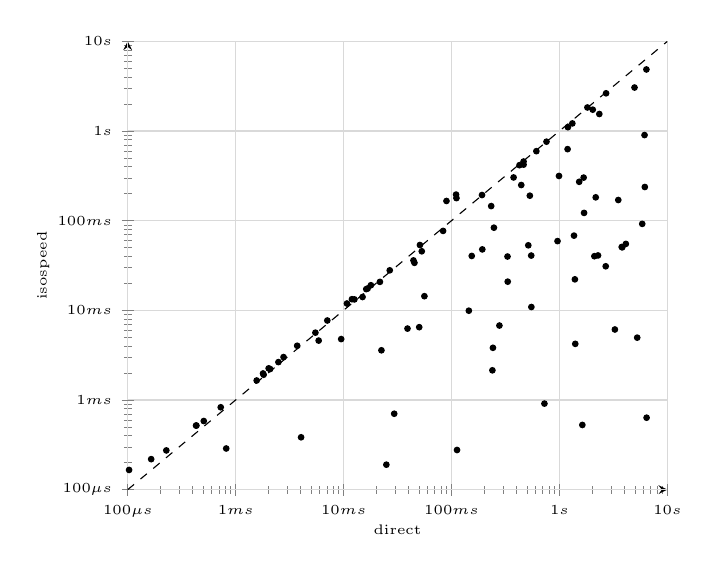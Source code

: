 \begin{tikzpicture}
\begin{axis}[
	font = \tiny,
	axis lines = left,
	axis lines = left,
	grid = major,
	grid style = {draw=gray!30},
	xmode = log,
	ymode = log,
	ymin = 0.1,
	ymax = 10000,
	xmin = 0.1,
	xmax = 10000,
	xlabel = {direct},
	ylabel = {isospeed},
	label shift = {-6pt},
	% log ticks with fixed point,
	xtick = {0.1, 1, 10, 100, 1000, 10000, 100000, 1000000, 10000000},
	ytick = {0.1, 1, 10, 100, 1000, 10000, 100000, 1000000, 10000000},
	xticklabels = \empty,
	yticklabels = \empty,
	extra x ticks = {0.1, 1, 10, 100, 1000, 10000, 60000, 600000, 1800000, 3600000},
	extra x tick labels = {$100 {\mu}s$, $1 ms$, $10 ms$, $100 ms$, $1 s$, $10 s$, $1 m.$, $10 m.$, $30 m.$, $1 h$},
	extra y ticks = {0.1, 1, 10, 100, 1000, 10000, 60000, 600000, 1800000, 3600000},
	extra y tick labels = {$100 {\mu}s$, $1 ms$, $10 ms$, $100 ms$, $1 s$, $10 s$, $1 m.$, $10 m.$, $30 m.$, $1 h$},
]
	\addplot [only marks, mark size=1pt] coordinates {
		(7.075, 7.706)
		(1676.596, 302.271)
		(330.383, 39.833)
		(4.041, 0.384)
		(1692.272, 122.113)
		(9.507, 4.781)
		(1.567, 1.651)
		(0.818, 0.288)
		(426.721, 415.946)
		(1190.544, 627.95)
		(376.2, 303.506)
		(1390.977, 22.168)
		(56.13, 14.387)
		(0.228, 0.274)
		(0.728, 0.83)
		(10.748, 11.916)
		(3.718, 4.029)
		(5.88, 4.6)
		(2.78, 3.011)
		(14.997, 14.083)
		(21.727, 20.775)
		(11.963, 13.318)
		(278.041, 6.768)
		(111.171, 178.513)
		(191.829, 193.294)
		(6146.995, 901.248)
		(239.357, 2.144)
		(242.125, 3.82)
		(991.057, 315.197)
		(24.926, 0.19)
		(514.963, 53.12)
		(1631.482, 0.527)
		(5.485, 5.639)
		(53.05, 45.556)
		(331.915, 20.887)
		(2.086, 2.214)
		(6186.447, 237.481)
		(2108.114, 40.171)
		(548.032, 40.828)
		(112.51, 0.277)
		(0.43, 0.519)
		(1524.931, 271.279)
		(2278.724, 40.969)
		(193.03, 47.847)
		(759.027, 760.655)
		(5851.097, 92.119)
		(22.434, 3.584)
		(12.602, 13.249)
		(4964.105, 3053.899)
		(6422.869, 0.635)
		(44.429, 36.048)
		(2343.251, 1547.747)
		(3819.829, 50.47)
		(1.795, 1.979)
		(2.492, 2.647)
		(465.367, 421.86)
		(50.994, 53.518)
		(1.817, 1.915)
		(144.835, 9.909)
		(45.367, 33.882)
		(110.292, 195.4)
		(1364.861, 68.147)
		(39.122, 6.259)
		(2.023, 2.254)
		(0.433, 0.519)
		(3777.81, 50.871)
		(247.293, 83.546)
		(611.576, 595.912)
		(2035.637, 1730.342)
		(16.71, 17.507)
		(5257.365, 4.96)
		(83.594, 76.914)
		(6396.273, 4859.05)
		(442.976, 249.816)
		(1318.054, 1215.506)
		(2705.9, 2633.634)
		(16.229, 17.252)
		(0.507, 0.583)
		(0.165, 0.219)
		(3265.098, 6.116)
		(726.469, 0.912)
		(26.79, 27.947)
		(3509.905, 170.064)
		(233.325, 145.497)
		(17.923, 19.06)
		(1402.721, 4.229)
		(532.045, 190.029)
		(549.854, 10.895)
		(2169.773, 182.135)
		(1198.119, 1103.499)
		(89.852, 165.921)
		(50.235, 6.49)
		(154.086, 40.429)
		(960.554, 59.183)
		(4125.794, 55.076)
		(0.103, 0.166)
		(465.486, 456.79)
		(1816.814, 1830.528)
		(2685.891, 31.003)
		(29.464, 0.703)
	};
	\addplot+ [mark=none, black, dashed, domain=0.1:10000] {x};
\end{axis}
\end{tikzpicture}
